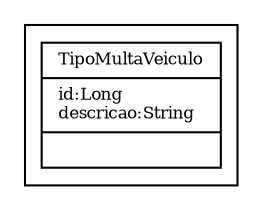 digraph G{
fontname = "Times-Roman"
fontsize = 8

node [
        fontname = "Times-Roman"
        fontsize = 8
        shape = "record"
]

edge [
        fontname = "Times-Roman"
        fontsize = 8
]

subgraph clusterTIPOS_DE_MULTAS
{
TipoMultaVeiculo [label = "{TipoMultaVeiculo|id:Long\ldescricao:String\l|\l}"]
}
}
